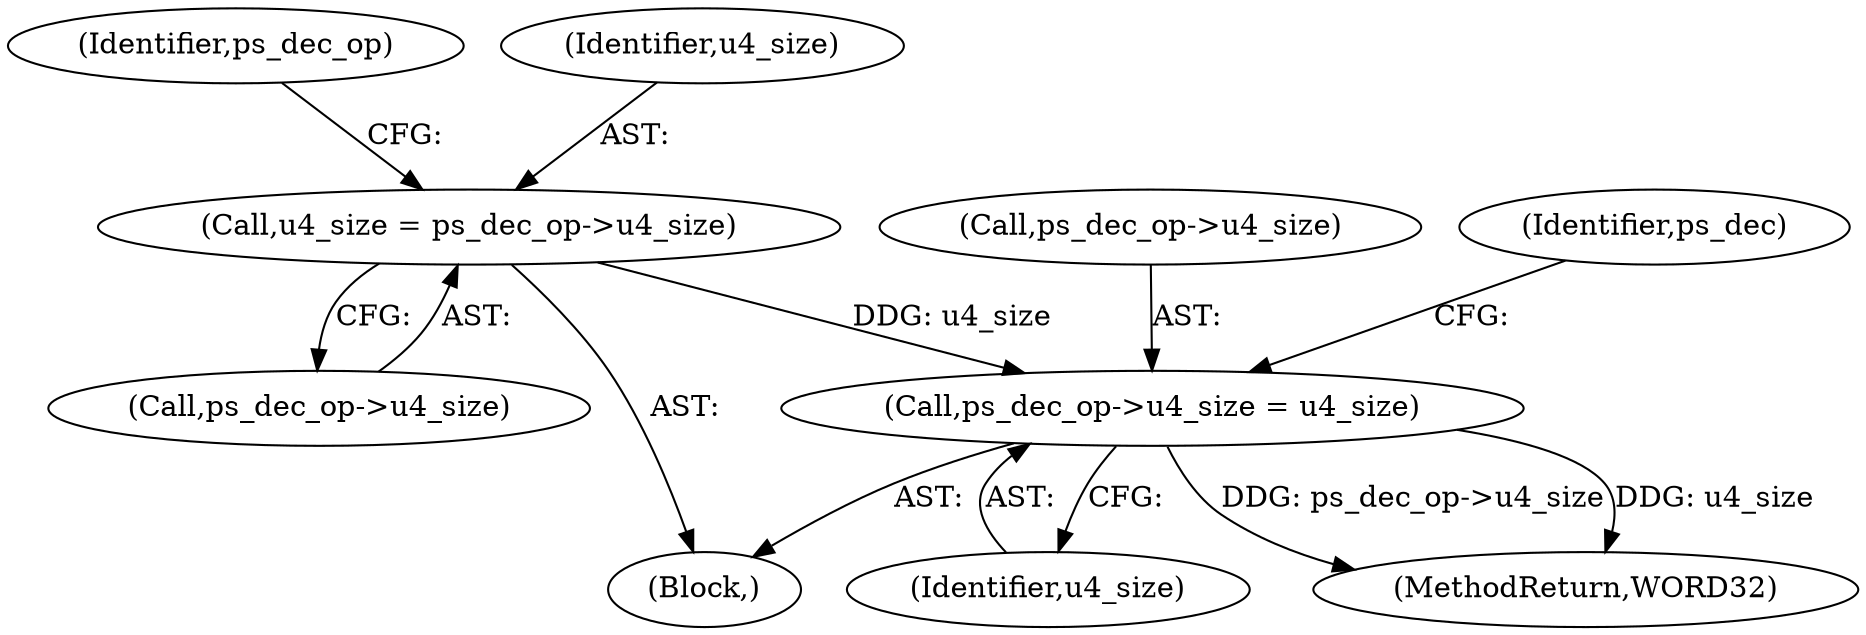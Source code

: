 digraph "0_Android_e86d3cfd2bc28dac421092106751e5638d54a848@pointer" {
"1000238" [label="(Call,ps_dec_op->u4_size = u4_size)"];
"1000228" [label="(Call,u4_size = ps_dec_op->u4_size)"];
"1000238" [label="(Call,ps_dec_op->u4_size = u4_size)"];
"1000234" [label="(Identifier,ps_dec_op)"];
"1000242" [label="(Identifier,u4_size)"];
"1000239" [label="(Call,ps_dec_op->u4_size)"];
"1000245" [label="(Identifier,ps_dec)"];
"1000229" [label="(Identifier,u4_size)"];
"1000226" [label="(Block,)"];
"1002272" [label="(MethodReturn,WORD32)"];
"1000230" [label="(Call,ps_dec_op->u4_size)"];
"1000228" [label="(Call,u4_size = ps_dec_op->u4_size)"];
"1000238" -> "1000226"  [label="AST: "];
"1000238" -> "1000242"  [label="CFG: "];
"1000239" -> "1000238"  [label="AST: "];
"1000242" -> "1000238"  [label="AST: "];
"1000245" -> "1000238"  [label="CFG: "];
"1000238" -> "1002272"  [label="DDG: ps_dec_op->u4_size"];
"1000238" -> "1002272"  [label="DDG: u4_size"];
"1000228" -> "1000238"  [label="DDG: u4_size"];
"1000228" -> "1000226"  [label="AST: "];
"1000228" -> "1000230"  [label="CFG: "];
"1000229" -> "1000228"  [label="AST: "];
"1000230" -> "1000228"  [label="AST: "];
"1000234" -> "1000228"  [label="CFG: "];
}
